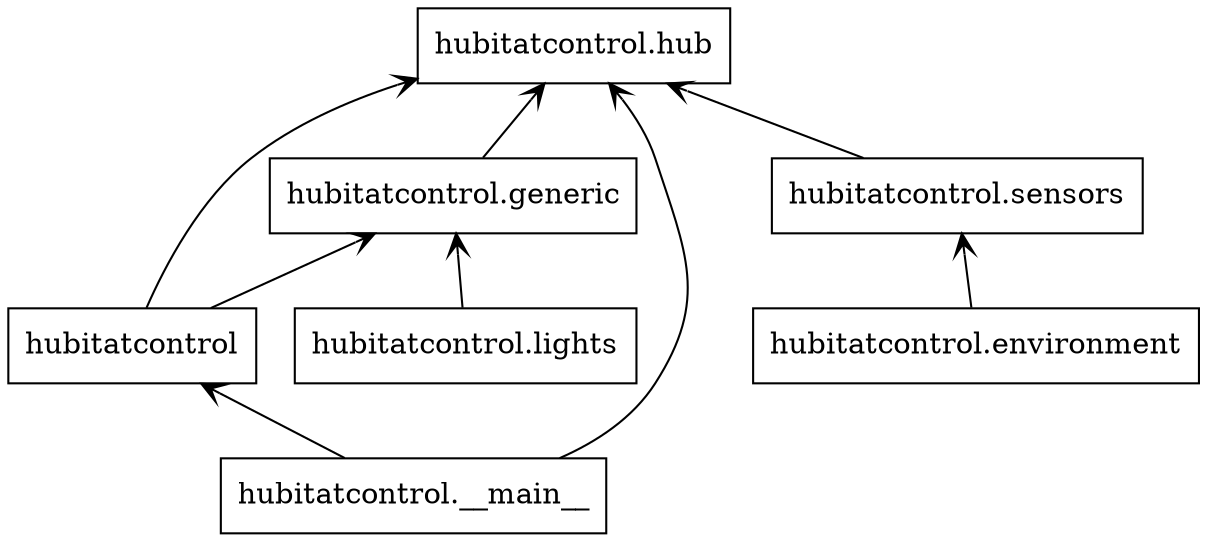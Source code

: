 digraph "packages" {
rankdir=BT
charset="utf-8"
"hubitatcontrol" [color="black", label=<hubitatcontrol>, shape="box", style="solid"];
"hubitatcontrol.__main__" [color="black", label=<hubitatcontrol.__main__>, shape="box", style="solid"];
"hubitatcontrol.environment" [color="black", label=<hubitatcontrol.environment>, shape="box", style="solid"];
"hubitatcontrol.generic" [color="black", label=<hubitatcontrol.generic>, shape="box", style="solid"];
"hubitatcontrol.hub" [color="black", label=<hubitatcontrol.hub>, shape="box", style="solid"];
"hubitatcontrol.lights" [color="black", label=<hubitatcontrol.lights>, shape="box", style="solid"];
"hubitatcontrol.sensors" [color="black", label=<hubitatcontrol.sensors>, shape="box", style="solid"];
"hubitatcontrol" -> "hubitatcontrol.generic" [arrowhead="open", arrowtail="none"];
"hubitatcontrol" -> "hubitatcontrol.hub" [arrowhead="open", arrowtail="none"];
"hubitatcontrol.__main__" -> "hubitatcontrol" [arrowhead="open", arrowtail="none"];
"hubitatcontrol.__main__" -> "hubitatcontrol.hub" [arrowhead="open", arrowtail="none"];
"hubitatcontrol.environment" -> "hubitatcontrol.sensors" [arrowhead="open", arrowtail="none"];
"hubitatcontrol.generic" -> "hubitatcontrol.hub" [arrowhead="open", arrowtail="none"];
"hubitatcontrol.lights" -> "hubitatcontrol.generic" [arrowhead="open", arrowtail="none"];
"hubitatcontrol.sensors" -> "hubitatcontrol.hub" [arrowhead="open", arrowtail="none"];
}
